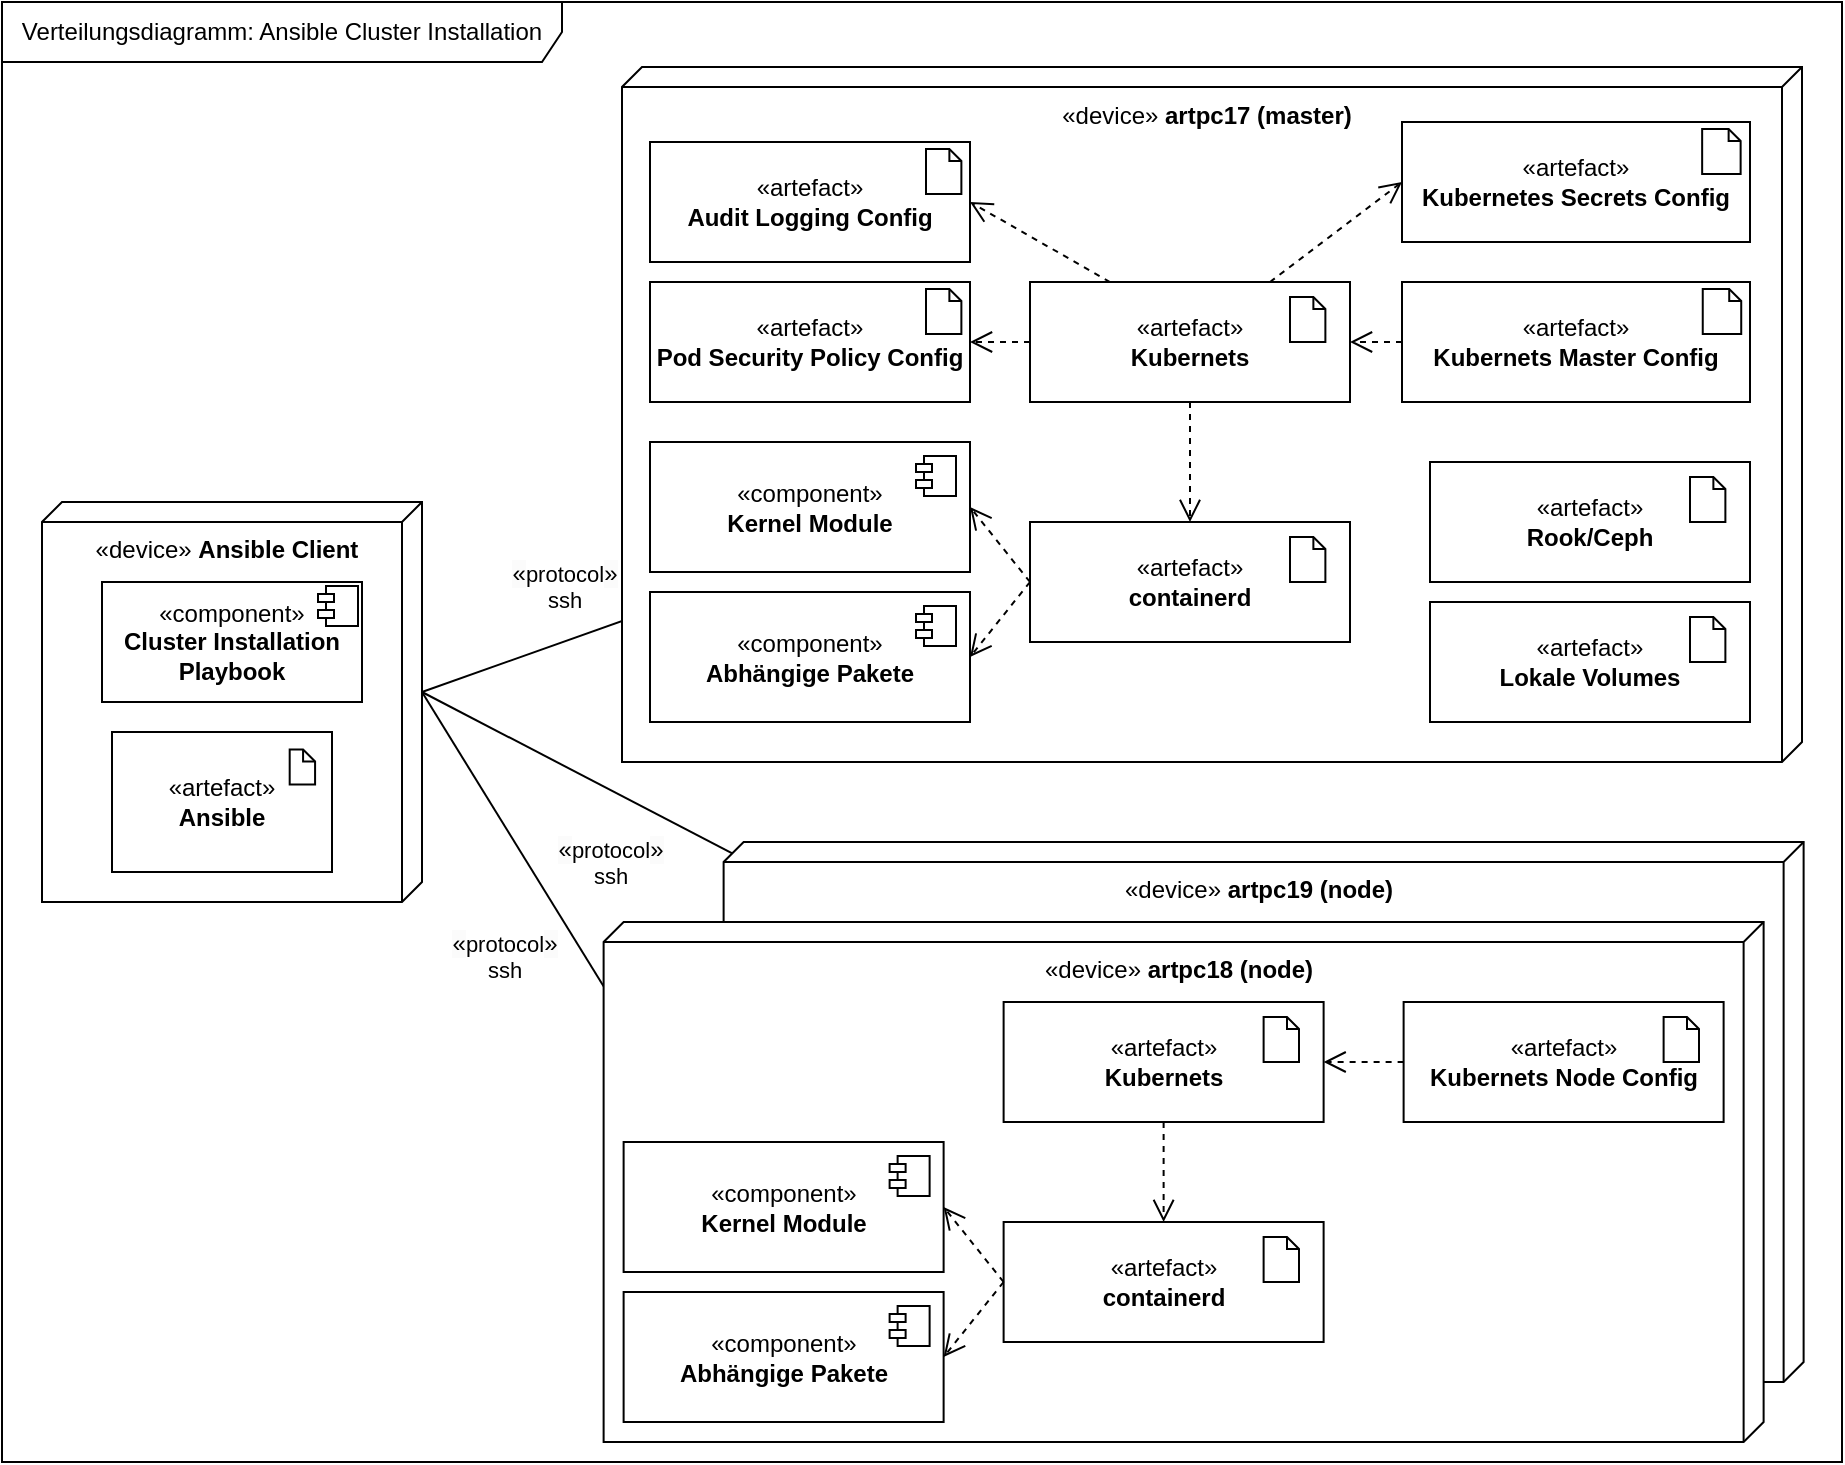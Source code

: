 <mxfile version="26.0.6">
  <diagram name="Seite-1" id="A0pkDDE6jEZHcWXAts2Y">
    <mxGraphModel dx="1224" dy="761" grid="1" gridSize="10" guides="1" tooltips="1" connect="1" arrows="1" fold="1" page="1" pageScale="1" pageWidth="827" pageHeight="1169" math="0" shadow="0">
      <root>
        <mxCell id="0" />
        <mxCell id="1" parent="0" />
        <mxCell id="9Gt_7CjTLpqSlknvuRTy-28" style="rounded=0;orthogonalLoop=1;jettySize=auto;html=1;exitX=0;exitY=0;exitDx=95;exitDy=0;exitPerimeter=0;entryX=0;entryY=0;entryDx=135;entryDy=190;entryPerimeter=0;endArrow=none;endFill=0;" parent="1" source="9Gt_7CjTLpqSlknvuRTy-60" target="9Gt_7CjTLpqSlknvuRTy-34" edge="1">
          <mxGeometry relative="1" as="geometry">
            <mxPoint x="300" y="305" as="sourcePoint" />
          </mxGeometry>
        </mxCell>
        <mxCell id="9Gt_7CjTLpqSlknvuRTy-29" value="&lt;span style=&quot;font-size: 12px; text-wrap: wrap; background-color: rgb(251, 251, 251);&quot;&gt;«&lt;/span&gt;protocol&lt;span style=&quot;font-size: 12px; text-wrap: wrap; background-color: rgb(251, 251, 251);&quot;&gt;»&lt;/span&gt;&lt;br&gt;ssh" style="edgeLabel;html=1;align=center;verticalAlign=middle;resizable=0;points=[];" parent="9Gt_7CjTLpqSlknvuRTy-28" vertex="1" connectable="0">
          <mxGeometry x="0.06" y="4" relative="1" as="geometry">
            <mxPoint x="-216" y="3" as="offset" />
          </mxGeometry>
        </mxCell>
        <mxCell id="9Gt_7CjTLpqSlknvuRTy-67" value="«device»&amp;nbsp;&lt;b&gt;artpc19 (node)&lt;/b&gt;" style="verticalAlign=top;align=center;shape=cube;size=10;direction=south;html=1;boundedLbl=1;spacingLeft=5;whiteSpace=wrap;" parent="1" vertex="1">
          <mxGeometry x="450.81" y="430" width="540" height="270" as="geometry" />
        </mxCell>
        <mxCell id="9Gt_7CjTLpqSlknvuRTy-30" value="&lt;span style=&quot;font-size: 12px; text-wrap: wrap; background-color: rgb(251, 251, 251);&quot;&gt;«&lt;/span&gt;protocol&lt;span style=&quot;font-size: 12px; text-wrap: wrap; background-color: rgb(251, 251, 251);&quot;&gt;»&lt;/span&gt;&lt;br&gt;ssh" style="rounded=0;orthogonalLoop=1;jettySize=auto;html=1;exitX=0;exitY=0;exitDx=95;exitDy=0;exitPerimeter=0;entryX=0.142;entryY=0.995;entryDx=0;entryDy=0;entryPerimeter=0;endArrow=none;endFill=0;" parent="1" source="9Gt_7CjTLpqSlknvuRTy-60" target="9Gt_7CjTLpqSlknvuRTy-34" edge="1">
          <mxGeometry x="0.362" y="35" relative="1" as="geometry">
            <mxPoint x="300" y="305" as="sourcePoint" />
            <mxPoint x="610" y="355" as="targetPoint" />
            <mxPoint as="offset" />
          </mxGeometry>
        </mxCell>
        <mxCell id="9Gt_7CjTLpqSlknvuRTy-31" style="rounded=0;orthogonalLoop=1;jettySize=auto;html=1;exitX=0;exitY=0;exitDx=95;exitDy=0;exitPerimeter=0;entryX=0;entryY=0;entryDx=135;entryDy=190;entryPerimeter=0;endArrow=none;endFill=0;" parent="1" source="9Gt_7CjTLpqSlknvuRTy-60" target="9Gt_7CjTLpqSlknvuRTy-52" edge="1">
          <mxGeometry relative="1" as="geometry">
            <mxPoint x="300" y="305" as="sourcePoint" />
            <mxPoint x="480" y="120" as="targetPoint" />
          </mxGeometry>
        </mxCell>
        <mxCell id="9Gt_7CjTLpqSlknvuRTy-32" value="&lt;span style=&quot;font-size: 12px; text-wrap: wrap; background-color: rgb(251, 251, 251);&quot;&gt;«&lt;/span&gt;protocol&lt;span style=&quot;font-size: 12px; text-wrap: wrap; background-color: rgb(251, 251, 251);&quot;&gt;»&lt;/span&gt;&lt;br&gt;ssh" style="edgeLabel;html=1;align=center;verticalAlign=middle;resizable=0;points=[];" parent="9Gt_7CjTLpqSlknvuRTy-31" vertex="1" connectable="0">
          <mxGeometry x="0.134" relative="1" as="geometry">
            <mxPoint x="-213" y="47" as="offset" />
          </mxGeometry>
        </mxCell>
        <mxCell id="9Gt_7CjTLpqSlknvuRTy-60" value="«device»&amp;nbsp;&lt;b&gt;Ansible Client&lt;/b&gt;" style="verticalAlign=top;align=center;shape=cube;size=10;direction=south;html=1;boundedLbl=1;spacingLeft=5;whiteSpace=wrap;" parent="1" vertex="1">
          <mxGeometry x="110" y="260" width="190" height="200" as="geometry" />
        </mxCell>
        <mxCell id="9Gt_7CjTLpqSlknvuRTy-61" value="«component»&lt;br&gt;&lt;b&gt;Cluster Installation Playbook&lt;/b&gt;" style="html=1;dropTarget=0;whiteSpace=wrap;" parent="1" vertex="1">
          <mxGeometry x="140" y="300" width="130" height="60" as="geometry" />
        </mxCell>
        <mxCell id="9Gt_7CjTLpqSlknvuRTy-62" value="" style="shape=module;jettyWidth=8;jettyHeight=4;" parent="9Gt_7CjTLpqSlknvuRTy-61" vertex="1">
          <mxGeometry x="1" width="20" height="20" relative="1" as="geometry">
            <mxPoint x="-22" y="2" as="offset" />
          </mxGeometry>
        </mxCell>
        <mxCell id="9Gt_7CjTLpqSlknvuRTy-63" value="" style="group" parent="1" vertex="1" connectable="0">
          <mxGeometry x="145" y="375" width="110" height="70" as="geometry" />
        </mxCell>
        <mxCell id="9Gt_7CjTLpqSlknvuRTy-64" value="«artefact»&lt;br&gt;&lt;b&gt;Ansible&lt;/b&gt;" style="html=1;dropTarget=0;whiteSpace=wrap;" parent="9Gt_7CjTLpqSlknvuRTy-63" vertex="1">
          <mxGeometry width="110" height="70" as="geometry" />
        </mxCell>
        <mxCell id="9Gt_7CjTLpqSlknvuRTy-65" value="" style="shape=note2;boundedLbl=1;whiteSpace=wrap;html=1;size=6;verticalAlign=top;align=left;spacingLeft=5;" parent="9Gt_7CjTLpqSlknvuRTy-63" vertex="1">
          <mxGeometry x="88.846" y="8.75" width="12.692" height="17.5" as="geometry" />
        </mxCell>
        <mxCell id="9Gt_7CjTLpqSlknvuRTy-66" value="Verteilungsdiagramm: Ansible Cluster Installation" style="shape=umlFrame;whiteSpace=wrap;html=1;pointerEvents=0;width=280;height=30;" parent="1" vertex="1">
          <mxGeometry x="90" y="10" width="920" height="730" as="geometry" />
        </mxCell>
        <mxCell id="9Gt_7CjTLpqSlknvuRTy-34" value="«device»&amp;nbsp;&lt;b&gt;artpc18 (node)&lt;/b&gt;" style="verticalAlign=top;align=center;shape=cube;size=10;direction=south;html=1;boundedLbl=1;spacingLeft=5;whiteSpace=wrap;" parent="1" vertex="1">
          <mxGeometry x="390.81" y="470" width="580" height="260" as="geometry" />
        </mxCell>
        <mxCell id="9Gt_7CjTLpqSlknvuRTy-35" value="«component»&lt;br&gt;&lt;b&gt;Abhängige Pakete&lt;/b&gt;" style="html=1;dropTarget=0;whiteSpace=wrap;" parent="1" vertex="1">
          <mxGeometry x="400.81" y="655" width="160" height="65" as="geometry" />
        </mxCell>
        <mxCell id="9Gt_7CjTLpqSlknvuRTy-36" value="" style="shape=module;jettyWidth=8;jettyHeight=4;" parent="9Gt_7CjTLpqSlknvuRTy-35" vertex="1">
          <mxGeometry x="1" width="20" height="20" relative="1" as="geometry">
            <mxPoint x="-27" y="7" as="offset" />
          </mxGeometry>
        </mxCell>
        <mxCell id="9Gt_7CjTLpqSlknvuRTy-37" value="«component»&lt;br&gt;&lt;b&gt;Kernel Module&lt;/b&gt;" style="html=1;dropTarget=0;whiteSpace=wrap;" parent="1" vertex="1">
          <mxGeometry x="400.81" y="580" width="160" height="65" as="geometry" />
        </mxCell>
        <mxCell id="9Gt_7CjTLpqSlknvuRTy-38" value="" style="shape=module;jettyWidth=8;jettyHeight=4;" parent="9Gt_7CjTLpqSlknvuRTy-37" vertex="1">
          <mxGeometry x="1" width="20" height="20" relative="1" as="geometry">
            <mxPoint x="-27" y="7" as="offset" />
          </mxGeometry>
        </mxCell>
        <mxCell id="9Gt_7CjTLpqSlknvuRTy-39" value="" style="group" parent="1" vertex="1" connectable="0">
          <mxGeometry x="590.81" y="620" width="160" height="60" as="geometry" />
        </mxCell>
        <mxCell id="9Gt_7CjTLpqSlknvuRTy-40" value="«artefact»&lt;br&gt;&lt;b&gt;containerd&lt;/b&gt;" style="html=1;dropTarget=0;whiteSpace=wrap;" parent="9Gt_7CjTLpqSlknvuRTy-39" vertex="1">
          <mxGeometry width="160" height="60" as="geometry" />
        </mxCell>
        <mxCell id="9Gt_7CjTLpqSlknvuRTy-41" value="" style="shape=note2;boundedLbl=1;whiteSpace=wrap;html=1;size=6;verticalAlign=top;align=left;spacingLeft=5;" parent="9Gt_7CjTLpqSlknvuRTy-39" vertex="1">
          <mxGeometry x="130" y="7.5" width="17.69" height="22.5" as="geometry" />
        </mxCell>
        <mxCell id="9Gt_7CjTLpqSlknvuRTy-52" value="«device»&amp;nbsp;&lt;b&gt;artpc17 (master)&lt;/b&gt;" style="verticalAlign=top;align=center;shape=cube;size=10;direction=south;html=1;boundedLbl=1;spacingLeft=5;whiteSpace=wrap;" parent="1" vertex="1">
          <mxGeometry x="400" y="42.5" width="590" height="347.5" as="geometry" />
        </mxCell>
        <mxCell id="9Gt_7CjTLpqSlknvuRTy-69" value="" style="group" parent="1" vertex="1" connectable="0">
          <mxGeometry x="590.81" y="510" width="160" height="60" as="geometry" />
        </mxCell>
        <mxCell id="9Gt_7CjTLpqSlknvuRTy-70" value="«artefact»&lt;br&gt;&lt;b&gt;Kubernets&lt;/b&gt;" style="html=1;dropTarget=0;whiteSpace=wrap;" parent="9Gt_7CjTLpqSlknvuRTy-69" vertex="1">
          <mxGeometry width="160" height="60" as="geometry" />
        </mxCell>
        <mxCell id="9Gt_7CjTLpqSlknvuRTy-71" value="" style="shape=note2;boundedLbl=1;whiteSpace=wrap;html=1;size=6;verticalAlign=top;align=left;spacingLeft=5;" parent="9Gt_7CjTLpqSlknvuRTy-69" vertex="1">
          <mxGeometry x="130" y="7.5" width="17.69" height="22.5" as="geometry" />
        </mxCell>
        <mxCell id="9Gt_7CjTLpqSlknvuRTy-72" value="" style="group" parent="1" vertex="1" connectable="0">
          <mxGeometry x="790.81" y="510" width="160" height="60" as="geometry" />
        </mxCell>
        <mxCell id="9Gt_7CjTLpqSlknvuRTy-73" value="«artefact»&lt;br&gt;&lt;b&gt;Kubernets Node Config&lt;/b&gt;" style="html=1;dropTarget=0;whiteSpace=wrap;" parent="9Gt_7CjTLpqSlknvuRTy-72" vertex="1">
          <mxGeometry width="160" height="60" as="geometry" />
        </mxCell>
        <mxCell id="9Gt_7CjTLpqSlknvuRTy-74" value="" style="shape=note2;boundedLbl=1;whiteSpace=wrap;html=1;size=6;verticalAlign=top;align=left;spacingLeft=5;" parent="9Gt_7CjTLpqSlknvuRTy-72" vertex="1">
          <mxGeometry x="130" y="7.5" width="17.69" height="22.5" as="geometry" />
        </mxCell>
        <mxCell id="9Gt_7CjTLpqSlknvuRTy-81" style="rounded=0;orthogonalLoop=1;jettySize=auto;html=1;exitX=0;exitY=0.5;exitDx=0;exitDy=0;entryX=1;entryY=0.5;entryDx=0;entryDy=0;dashed=1;endArrow=open;endFill=0;endSize=9;" parent="1" source="9Gt_7CjTLpqSlknvuRTy-73" target="9Gt_7CjTLpqSlknvuRTy-70" edge="1">
          <mxGeometry relative="1" as="geometry">
            <Array as="points">
              <mxPoint x="770.81" y="540" />
            </Array>
          </mxGeometry>
        </mxCell>
        <mxCell id="9Gt_7CjTLpqSlknvuRTy-82" style="rounded=0;orthogonalLoop=1;jettySize=auto;html=1;exitX=0;exitY=0.5;exitDx=0;exitDy=0;entryX=1;entryY=0.5;entryDx=0;entryDy=0;dashed=1;endArrow=open;endFill=0;endSize=9;" parent="1" source="9Gt_7CjTLpqSlknvuRTy-40" target="9Gt_7CjTLpqSlknvuRTy-37" edge="1">
          <mxGeometry relative="1" as="geometry">
            <mxPoint x="800.81" y="550" as="sourcePoint" />
            <mxPoint x="760.81" y="550" as="targetPoint" />
            <Array as="points" />
          </mxGeometry>
        </mxCell>
        <mxCell id="9Gt_7CjTLpqSlknvuRTy-83" style="rounded=0;orthogonalLoop=1;jettySize=auto;html=1;exitX=0;exitY=0.5;exitDx=0;exitDy=0;entryX=1;entryY=0.5;entryDx=0;entryDy=0;dashed=1;endArrow=open;endFill=0;endSize=9;" parent="1" source="9Gt_7CjTLpqSlknvuRTy-40" target="9Gt_7CjTLpqSlknvuRTy-35" edge="1">
          <mxGeometry relative="1" as="geometry">
            <mxPoint x="600.81" y="660" as="sourcePoint" />
            <mxPoint x="570.81" y="623" as="targetPoint" />
            <Array as="points" />
          </mxGeometry>
        </mxCell>
        <mxCell id="9Gt_7CjTLpqSlknvuRTy-84" style="rounded=0;orthogonalLoop=1;jettySize=auto;html=1;exitX=0.5;exitY=1;exitDx=0;exitDy=0;entryX=0.5;entryY=0;entryDx=0;entryDy=0;dashed=1;endArrow=open;endFill=0;endSize=9;" parent="1" source="9Gt_7CjTLpqSlknvuRTy-70" target="9Gt_7CjTLpqSlknvuRTy-40" edge="1">
          <mxGeometry relative="1" as="geometry">
            <mxPoint x="610.81" y="670" as="sourcePoint" />
            <mxPoint x="580.81" y="633" as="targetPoint" />
            <Array as="points" />
          </mxGeometry>
        </mxCell>
        <mxCell id="9Gt_7CjTLpqSlknvuRTy-108" value="«component»&lt;br&gt;&lt;b&gt;Abhängige Pakete&lt;/b&gt;" style="html=1;dropTarget=0;whiteSpace=wrap;" parent="1" vertex="1">
          <mxGeometry x="414" y="305" width="160" height="65" as="geometry" />
        </mxCell>
        <mxCell id="9Gt_7CjTLpqSlknvuRTy-109" value="" style="shape=module;jettyWidth=8;jettyHeight=4;" parent="9Gt_7CjTLpqSlknvuRTy-108" vertex="1">
          <mxGeometry x="1" width="20" height="20" relative="1" as="geometry">
            <mxPoint x="-27" y="7" as="offset" />
          </mxGeometry>
        </mxCell>
        <mxCell id="9Gt_7CjTLpqSlknvuRTy-110" value="«component»&lt;br&gt;&lt;b&gt;Kernel Module&lt;/b&gt;" style="html=1;dropTarget=0;whiteSpace=wrap;" parent="1" vertex="1">
          <mxGeometry x="414" y="230" width="160" height="65" as="geometry" />
        </mxCell>
        <mxCell id="9Gt_7CjTLpqSlknvuRTy-111" value="" style="shape=module;jettyWidth=8;jettyHeight=4;" parent="9Gt_7CjTLpqSlknvuRTy-110" vertex="1">
          <mxGeometry x="1" width="20" height="20" relative="1" as="geometry">
            <mxPoint x="-27" y="7" as="offset" />
          </mxGeometry>
        </mxCell>
        <mxCell id="9Gt_7CjTLpqSlknvuRTy-112" value="" style="group" parent="1" vertex="1" connectable="0">
          <mxGeometry x="604" y="270" width="160" height="60" as="geometry" />
        </mxCell>
        <mxCell id="9Gt_7CjTLpqSlknvuRTy-113" value="«artefact»&lt;br&gt;&lt;b&gt;containerd&lt;/b&gt;" style="html=1;dropTarget=0;whiteSpace=wrap;" parent="9Gt_7CjTLpqSlknvuRTy-112" vertex="1">
          <mxGeometry width="160" height="60" as="geometry" />
        </mxCell>
        <mxCell id="9Gt_7CjTLpqSlknvuRTy-114" value="" style="shape=note2;boundedLbl=1;whiteSpace=wrap;html=1;size=6;verticalAlign=top;align=left;spacingLeft=5;" parent="9Gt_7CjTLpqSlknvuRTy-112" vertex="1">
          <mxGeometry x="130" y="7.5" width="17.69" height="22.5" as="geometry" />
        </mxCell>
        <mxCell id="9Gt_7CjTLpqSlknvuRTy-115" value="" style="group" parent="1" vertex="1" connectable="0">
          <mxGeometry x="604" y="150" width="160" height="60" as="geometry" />
        </mxCell>
        <mxCell id="9Gt_7CjTLpqSlknvuRTy-116" value="«artefact»&lt;br&gt;&lt;b&gt;Kubernets&lt;/b&gt;" style="html=1;dropTarget=0;whiteSpace=wrap;" parent="9Gt_7CjTLpqSlknvuRTy-115" vertex="1">
          <mxGeometry width="160" height="60" as="geometry" />
        </mxCell>
        <mxCell id="9Gt_7CjTLpqSlknvuRTy-117" value="" style="shape=note2;boundedLbl=1;whiteSpace=wrap;html=1;size=6;verticalAlign=top;align=left;spacingLeft=5;" parent="9Gt_7CjTLpqSlknvuRTy-115" vertex="1">
          <mxGeometry x="130" y="7.5" width="17.69" height="22.5" as="geometry" />
        </mxCell>
        <mxCell id="9Gt_7CjTLpqSlknvuRTy-118" value="" style="group" parent="1" vertex="1" connectable="0">
          <mxGeometry x="790" y="150" width="174" height="60" as="geometry" />
        </mxCell>
        <mxCell id="9Gt_7CjTLpqSlknvuRTy-119" value="«artefact»&lt;br&gt;&lt;b&gt;Kubernets Master Config&lt;/b&gt;" style="html=1;dropTarget=0;whiteSpace=wrap;" parent="9Gt_7CjTLpqSlknvuRTy-118" vertex="1">
          <mxGeometry width="174" height="60" as="geometry" />
        </mxCell>
        <mxCell id="9Gt_7CjTLpqSlknvuRTy-120" value="" style="shape=note2;boundedLbl=1;whiteSpace=wrap;html=1;size=6;verticalAlign=top;align=left;spacingLeft=5;" parent="9Gt_7CjTLpqSlknvuRTy-118" vertex="1">
          <mxGeometry x="150.375" y="3.5" width="19.238" height="22.5" as="geometry" />
        </mxCell>
        <mxCell id="9Gt_7CjTLpqSlknvuRTy-121" value="" style="group" parent="1" vertex="1" connectable="0">
          <mxGeometry x="804" y="240" width="160" height="60" as="geometry" />
        </mxCell>
        <mxCell id="9Gt_7CjTLpqSlknvuRTy-122" value="«artefact»&lt;br&gt;&lt;b&gt;Rook/Ceph&lt;/b&gt;" style="html=1;dropTarget=0;whiteSpace=wrap;" parent="9Gt_7CjTLpqSlknvuRTy-121" vertex="1">
          <mxGeometry width="160" height="60" as="geometry" />
        </mxCell>
        <mxCell id="9Gt_7CjTLpqSlknvuRTy-123" value="" style="shape=note2;boundedLbl=1;whiteSpace=wrap;html=1;size=6;verticalAlign=top;align=left;spacingLeft=5;" parent="9Gt_7CjTLpqSlknvuRTy-121" vertex="1">
          <mxGeometry x="130" y="7.5" width="17.69" height="22.5" as="geometry" />
        </mxCell>
        <mxCell id="9Gt_7CjTLpqSlknvuRTy-124" value="" style="group" parent="1" vertex="1" connectable="0">
          <mxGeometry x="804" y="310" width="160" height="60" as="geometry" />
        </mxCell>
        <mxCell id="9Gt_7CjTLpqSlknvuRTy-125" value="«artefact»&lt;br&gt;&lt;b&gt;Lokale Volumes&lt;/b&gt;" style="html=1;dropTarget=0;whiteSpace=wrap;" parent="9Gt_7CjTLpqSlknvuRTy-124" vertex="1">
          <mxGeometry width="160" height="60" as="geometry" />
        </mxCell>
        <mxCell id="9Gt_7CjTLpqSlknvuRTy-126" value="" style="shape=note2;boundedLbl=1;whiteSpace=wrap;html=1;size=6;verticalAlign=top;align=left;spacingLeft=5;" parent="9Gt_7CjTLpqSlknvuRTy-124" vertex="1">
          <mxGeometry x="130" y="7.5" width="17.69" height="22.5" as="geometry" />
        </mxCell>
        <mxCell id="9Gt_7CjTLpqSlknvuRTy-127" style="rounded=0;orthogonalLoop=1;jettySize=auto;html=1;exitX=0;exitY=0.5;exitDx=0;exitDy=0;entryX=1;entryY=0.5;entryDx=0;entryDy=0;dashed=1;endArrow=open;endFill=0;endSize=9;" parent="1" source="9Gt_7CjTLpqSlknvuRTy-119" target="9Gt_7CjTLpqSlknvuRTy-116" edge="1">
          <mxGeometry relative="1" as="geometry">
            <Array as="points" />
          </mxGeometry>
        </mxCell>
        <mxCell id="9Gt_7CjTLpqSlknvuRTy-128" style="rounded=0;orthogonalLoop=1;jettySize=auto;html=1;exitX=0;exitY=0.5;exitDx=0;exitDy=0;entryX=1;entryY=0.5;entryDx=0;entryDy=0;dashed=1;endArrow=open;endFill=0;endSize=9;" parent="1" source="9Gt_7CjTLpqSlknvuRTy-113" target="9Gt_7CjTLpqSlknvuRTy-110" edge="1">
          <mxGeometry relative="1" as="geometry">
            <mxPoint x="814" y="200" as="sourcePoint" />
            <mxPoint x="774" y="200" as="targetPoint" />
            <Array as="points" />
          </mxGeometry>
        </mxCell>
        <mxCell id="9Gt_7CjTLpqSlknvuRTy-129" style="rounded=0;orthogonalLoop=1;jettySize=auto;html=1;exitX=0;exitY=0.5;exitDx=0;exitDy=0;entryX=1;entryY=0.5;entryDx=0;entryDy=0;dashed=1;endArrow=open;endFill=0;endSize=9;" parent="1" source="9Gt_7CjTLpqSlknvuRTy-113" target="9Gt_7CjTLpqSlknvuRTy-108" edge="1">
          <mxGeometry relative="1" as="geometry">
            <mxPoint x="614" y="310" as="sourcePoint" />
            <mxPoint x="584" y="273" as="targetPoint" />
            <Array as="points" />
          </mxGeometry>
        </mxCell>
        <mxCell id="9Gt_7CjTLpqSlknvuRTy-130" style="rounded=0;orthogonalLoop=1;jettySize=auto;html=1;exitX=0.5;exitY=1;exitDx=0;exitDy=0;entryX=0.5;entryY=0;entryDx=0;entryDy=0;dashed=1;endArrow=open;endFill=0;endSize=9;" parent="1" source="9Gt_7CjTLpqSlknvuRTy-116" target="9Gt_7CjTLpqSlknvuRTy-113" edge="1">
          <mxGeometry relative="1" as="geometry">
            <mxPoint x="624" y="253" as="sourcePoint" />
            <mxPoint x="594" y="216" as="targetPoint" />
            <Array as="points" />
          </mxGeometry>
        </mxCell>
        <mxCell id="9Gt_7CjTLpqSlknvuRTy-133" value="" style="group" parent="1" vertex="1" connectable="0">
          <mxGeometry x="414" y="80" width="160" height="60" as="geometry" />
        </mxCell>
        <mxCell id="9Gt_7CjTLpqSlknvuRTy-134" value="«artefact»&lt;br&gt;&lt;b&gt;Audit Logging Config&lt;/b&gt;" style="html=1;dropTarget=0;whiteSpace=wrap;" parent="9Gt_7CjTLpqSlknvuRTy-133" vertex="1">
          <mxGeometry width="160" height="60" as="geometry" />
        </mxCell>
        <mxCell id="9Gt_7CjTLpqSlknvuRTy-135" value="" style="shape=note2;boundedLbl=1;whiteSpace=wrap;html=1;size=6;verticalAlign=top;align=left;spacingLeft=5;" parent="9Gt_7CjTLpqSlknvuRTy-133" vertex="1">
          <mxGeometry x="138" y="3.5" width="17.69" height="22.5" as="geometry" />
        </mxCell>
        <mxCell id="9Gt_7CjTLpqSlknvuRTy-136" value="" style="group" parent="1" vertex="1" connectable="0">
          <mxGeometry x="414" y="150" width="160" height="60" as="geometry" />
        </mxCell>
        <mxCell id="9Gt_7CjTLpqSlknvuRTy-137" value="«artefact»&lt;br&gt;&lt;b&gt;Pod Security Policy Config&lt;/b&gt;" style="html=1;dropTarget=0;whiteSpace=wrap;" parent="9Gt_7CjTLpqSlknvuRTy-136" vertex="1">
          <mxGeometry width="160" height="60" as="geometry" />
        </mxCell>
        <mxCell id="9Gt_7CjTLpqSlknvuRTy-138" value="" style="shape=note2;boundedLbl=1;whiteSpace=wrap;html=1;size=6;verticalAlign=top;align=left;spacingLeft=5;" parent="9Gt_7CjTLpqSlknvuRTy-136" vertex="1">
          <mxGeometry x="138" y="3.5" width="17.69" height="22.5" as="geometry" />
        </mxCell>
        <mxCell id="9Gt_7CjTLpqSlknvuRTy-139" value="" style="group" parent="1" vertex="1" connectable="0">
          <mxGeometry x="790" y="70" width="174" height="60" as="geometry" />
        </mxCell>
        <mxCell id="9Gt_7CjTLpqSlknvuRTy-140" value="«artefact»&lt;br&gt;&lt;b&gt;Kubernetes Secrets Config&lt;/b&gt;" style="html=1;dropTarget=0;whiteSpace=wrap;" parent="9Gt_7CjTLpqSlknvuRTy-139" vertex="1">
          <mxGeometry width="174" height="60" as="geometry" />
        </mxCell>
        <mxCell id="9Gt_7CjTLpqSlknvuRTy-141" value="" style="shape=note2;boundedLbl=1;whiteSpace=wrap;html=1;size=6;verticalAlign=top;align=left;spacingLeft=5;" parent="9Gt_7CjTLpqSlknvuRTy-139" vertex="1">
          <mxGeometry x="150.075" y="3.5" width="19.238" height="22.5" as="geometry" />
        </mxCell>
        <mxCell id="9Gt_7CjTLpqSlknvuRTy-142" style="rounded=0;orthogonalLoop=1;jettySize=auto;html=1;exitX=0.75;exitY=0;exitDx=0;exitDy=0;entryX=0;entryY=0.5;entryDx=0;entryDy=0;dashed=1;endArrow=open;endFill=0;endSize=9;" parent="1" source="9Gt_7CjTLpqSlknvuRTy-116" target="9Gt_7CjTLpqSlknvuRTy-140" edge="1">
          <mxGeometry relative="1" as="geometry">
            <Array as="points" />
            <mxPoint x="814" y="190" as="sourcePoint" />
            <mxPoint x="774" y="190" as="targetPoint" />
          </mxGeometry>
        </mxCell>
        <mxCell id="9Gt_7CjTLpqSlknvuRTy-143" style="rounded=0;orthogonalLoop=1;jettySize=auto;html=1;exitX=0.25;exitY=0;exitDx=0;exitDy=0;entryX=1;entryY=0.5;entryDx=0;entryDy=0;dashed=1;endArrow=open;endFill=0;endSize=9;" parent="1" source="9Gt_7CjTLpqSlknvuRTy-116" target="9Gt_7CjTLpqSlknvuRTy-134" edge="1">
          <mxGeometry relative="1" as="geometry">
            <Array as="points" />
            <mxPoint x="734" y="160" as="sourcePoint" />
            <mxPoint x="810" y="110" as="targetPoint" />
          </mxGeometry>
        </mxCell>
        <mxCell id="9Gt_7CjTLpqSlknvuRTy-144" style="rounded=0;orthogonalLoop=1;jettySize=auto;html=1;exitX=0;exitY=0.5;exitDx=0;exitDy=0;entryX=1;entryY=0.5;entryDx=0;entryDy=0;dashed=1;endArrow=open;endFill=0;endSize=9;" parent="1" source="9Gt_7CjTLpqSlknvuRTy-116" target="9Gt_7CjTLpqSlknvuRTy-137" edge="1">
          <mxGeometry relative="1" as="geometry">
            <Array as="points" />
            <mxPoint x="654" y="160" as="sourcePoint" />
            <mxPoint x="584" y="120" as="targetPoint" />
          </mxGeometry>
        </mxCell>
      </root>
    </mxGraphModel>
  </diagram>
</mxfile>
